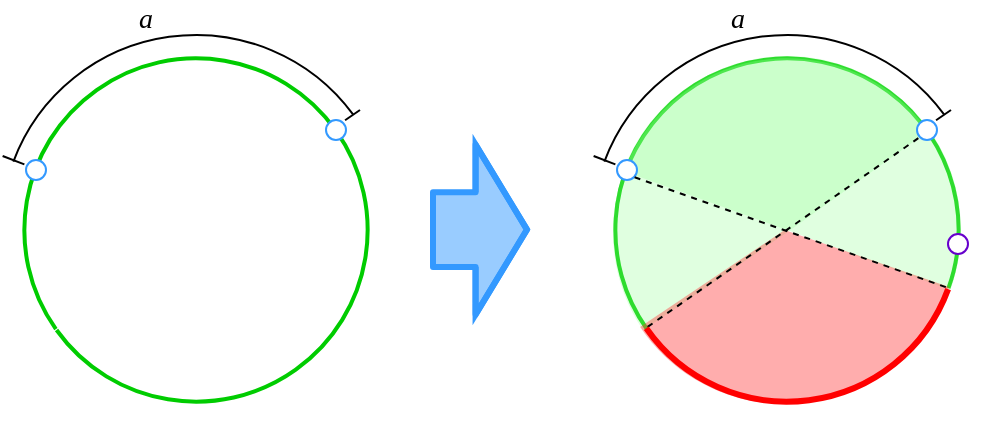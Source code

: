 <mxfile version="12.7.9" type="device"><diagram id="7ZtH8sqobicPuUs-S5Dn" name="Page-1"><mxGraphModel dx="569" dy="299" grid="0" gridSize="10" guides="1" tooltips="1" connect="1" arrows="1" fold="1" page="1" pageScale="1" pageWidth="827" pageHeight="1169" math="0" shadow="0"><root><mxCell id="0"/><mxCell id="1" parent="0"/><mxCell id="ho7z_DRqhhtQIHV7_aZq-20" value="" style="verticalLabelPosition=bottom;verticalAlign=top;html=1;shape=mxgraph.basic.arc;startAngle=0.652;endAngle=0.305;strokeColor=#00CC00;strokeWidth=2;" vertex="1" parent="1"><mxGeometry x="374.69" y="29.19" width="171.62" height="171.62" as="geometry"/></mxCell><mxCell id="ho7z_DRqhhtQIHV7_aZq-35" value="" style="verticalLabelPosition=bottom;verticalAlign=top;html=1;shape=mxgraph.basic.pie;startAngle=0.555;endAngle=0.056;strokeColor=none;strokeWidth=1;fillColor=#99FF99;fontFamily=Georgia;fontSize=14;rotation=90;opacity=30;" vertex="1" parent="1"><mxGeometry x="373.5" y="28" width="174" height="174" as="geometry"/></mxCell><mxCell id="ho7z_DRqhhtQIHV7_aZq-34" value="" style="verticalLabelPosition=bottom;verticalAlign=top;html=1;shape=mxgraph.basic.pie;startAngle=0.405;endAngle=0.901;strokeColor=none;strokeWidth=1;fillColor=#99FF99;fontFamily=Georgia;fontSize=14;rotation=90;opacity=30;" vertex="1" parent="1"><mxGeometry x="373.5" y="29.19" width="174" height="174" as="geometry"/></mxCell><mxCell id="ho7z_DRqhhtQIHV7_aZq-36" value="" style="verticalLabelPosition=bottom;verticalAlign=top;html=1;shape=mxgraph.basic.pie;startAngle=0.053;endAngle=0.406;strokeColor=none;strokeWidth=1;fillColor=#FF3333;fontFamily=Georgia;fontSize=14;rotation=90;opacity=40;" vertex="1" parent="1"><mxGeometry x="372.31" y="28.0" width="174" height="174" as="geometry"/></mxCell><mxCell id="ho7z_DRqhhtQIHV7_aZq-16" value="" style="verticalLabelPosition=bottom;verticalAlign=top;html=1;shape=mxgraph.basic.arc;startAngle=0.652;endAngle=0.651;strokeColor=#00CC00;strokeWidth=2;" vertex="1" parent="1"><mxGeometry x="79.19" y="29.19" width="171.62" height="171.62" as="geometry"/></mxCell><mxCell id="ho7z_DRqhhtQIHV7_aZq-4" value="" style="endArrow=none;dashed=1;html=1;entryX=0;entryY=1;entryDx=0;entryDy=0;" edge="1" parent="1" target="ho7z_DRqhhtQIHV7_aZq-3"><mxGeometry width="50" height="50" relative="1" as="geometry"><mxPoint x="231" y="69" as="sourcePoint"/><mxPoint x="250" y="160" as="targetPoint"/></mxGeometry></mxCell><mxCell id="ho7z_DRqhhtQIHV7_aZq-12" value="" style="group" vertex="1" connectable="0" parent="1"><mxGeometry x="80" y="60" width="160" height="30" as="geometry"/></mxCell><mxCell id="ho7z_DRqhhtQIHV7_aZq-2" value="" style="ellipse;whiteSpace=wrap;html=1;aspect=fixed;strokeColor=#3399FF;" vertex="1" parent="ho7z_DRqhhtQIHV7_aZq-12"><mxGeometry y="20" width="10" height="10" as="geometry"/></mxCell><mxCell id="ho7z_DRqhhtQIHV7_aZq-3" value="" style="ellipse;whiteSpace=wrap;html=1;aspect=fixed;strokeColor=#3399FF;" vertex="1" parent="ho7z_DRqhhtQIHV7_aZq-12"><mxGeometry x="150" width="10" height="10" as="geometry"/></mxCell><mxCell id="ho7z_DRqhhtQIHV7_aZq-14" value="" style="verticalLabelPosition=bottom;verticalAlign=top;html=1;shape=mxgraph.basic.arc;startAngle=0.807;endAngle=0.149;strokeWidth=1;perimeterSpacing=0;" vertex="1" parent="1"><mxGeometry x="67.5" y="17.5" width="195" height="195" as="geometry"/></mxCell><mxCell id="ho7z_DRqhhtQIHV7_aZq-17" value="a" style="text;html=1;strokeColor=none;fillColor=none;align=center;verticalAlign=middle;whiteSpace=wrap;rounded=0;fontSize=14;fontFamily=Georgia;fontStyle=2" vertex="1" parent="1"><mxGeometry x="120" width="40" height="20" as="geometry"/></mxCell><mxCell id="ho7z_DRqhhtQIHV7_aZq-18" value="" style="endArrow=none;html=1;fontFamily=Georgia;fontSize=14;entryX=0.953;entryY=0.014;entryDx=0;entryDy=0;entryPerimeter=0;" edge="1" parent="1" target="ho7z_DRqhhtQIHV7_aZq-3"><mxGeometry width="50" height="50" relative="1" as="geometry"><mxPoint x="247" y="55" as="sourcePoint"/><mxPoint x="240" y="60" as="targetPoint"/></mxGeometry></mxCell><mxCell id="ho7z_DRqhhtQIHV7_aZq-19" value="" style="endArrow=none;html=1;fontFamily=Georgia;fontSize=14;endSize=3;" edge="1" parent="1"><mxGeometry width="50" height="50" relative="1" as="geometry"><mxPoint x="79.19" y="82.163" as="sourcePoint"/><mxPoint x="68.31" y="78" as="targetPoint"/></mxGeometry></mxCell><mxCell id="ho7z_DRqhhtQIHV7_aZq-21" value="" style="endArrow=none;dashed=1;html=1;entryX=0;entryY=1;entryDx=0;entryDy=0;" edge="1" target="ho7z_DRqhhtQIHV7_aZq-24" parent="1"><mxGeometry width="50" height="50" relative="1" as="geometry"><mxPoint x="526.5" y="69" as="sourcePoint"/><mxPoint x="545.5" y="160" as="targetPoint"/></mxGeometry></mxCell><mxCell id="ho7z_DRqhhtQIHV7_aZq-22" value="" style="group" vertex="1" connectable="0" parent="1"><mxGeometry x="375.5" y="60" width="160" height="30" as="geometry"/></mxCell><mxCell id="ho7z_DRqhhtQIHV7_aZq-23" value="" style="ellipse;whiteSpace=wrap;html=1;aspect=fixed;strokeColor=#3399FF;" vertex="1" parent="ho7z_DRqhhtQIHV7_aZq-22"><mxGeometry y="20" width="10" height="10" as="geometry"/></mxCell><mxCell id="ho7z_DRqhhtQIHV7_aZq-24" value="" style="ellipse;whiteSpace=wrap;html=1;aspect=fixed;strokeColor=#3399FF;" vertex="1" parent="ho7z_DRqhhtQIHV7_aZq-22"><mxGeometry x="150" width="10" height="10" as="geometry"/></mxCell><mxCell id="ho7z_DRqhhtQIHV7_aZq-25" value="" style="endArrow=none;dashed=1;html=1;entryX=1;entryY=1;entryDx=0;entryDy=0;exitX=0.967;exitY=0.668;exitDx=0;exitDy=0;exitPerimeter=0;" edge="1" target="ho7z_DRqhhtQIHV7_aZq-23" parent="1"><mxGeometry width="50" height="50" relative="1" as="geometry"><mxPoint x="539.89" y="143.56" as="sourcePoint"/><mxPoint x="587.964" y="69.996" as="targetPoint"/></mxGeometry></mxCell><mxCell id="ho7z_DRqhhtQIHV7_aZq-26" value="" style="endArrow=none;dashed=1;html=1;entryX=0;entryY=1;entryDx=0;entryDy=0;exitX=0.09;exitY=0.785;exitDx=0;exitDy=0;exitPerimeter=0;" edge="1" target="ho7z_DRqhhtQIHV7_aZq-24" parent="1"><mxGeometry width="50" height="50" relative="1" as="geometry"><mxPoint x="390.8" y="163.45" as="sourcePoint"/><mxPoint x="526.964" y="68.536" as="targetPoint"/></mxGeometry></mxCell><mxCell id="ho7z_DRqhhtQIHV7_aZq-27" value="" style="verticalLabelPosition=bottom;verticalAlign=top;html=1;shape=mxgraph.basic.arc;startAngle=0.807;endAngle=0.149;strokeWidth=1;perimeterSpacing=0;" vertex="1" parent="1"><mxGeometry x="363" y="17.5" width="195" height="195" as="geometry"/></mxCell><mxCell id="ho7z_DRqhhtQIHV7_aZq-28" value="" style="verticalLabelPosition=bottom;verticalAlign=top;html=1;shape=mxgraph.basic.arc;startAngle=0.306;endAngle=0.653;strokeColor=#FF0000;strokeWidth=3;" vertex="1" parent="1"><mxGeometry x="374.69" y="29.19" width="171.62" height="171.62" as="geometry"/></mxCell><mxCell id="ho7z_DRqhhtQIHV7_aZq-29" value="a" style="text;html=1;strokeColor=none;fillColor=none;align=center;verticalAlign=middle;whiteSpace=wrap;rounded=0;fontSize=14;fontFamily=Georgia;fontStyle=2" vertex="1" parent="1"><mxGeometry x="415.5" width="40" height="20" as="geometry"/></mxCell><mxCell id="ho7z_DRqhhtQIHV7_aZq-30" value="" style="endArrow=none;html=1;fontFamily=Georgia;fontSize=14;entryX=0.953;entryY=0.014;entryDx=0;entryDy=0;entryPerimeter=0;" edge="1" target="ho7z_DRqhhtQIHV7_aZq-24" parent="1"><mxGeometry width="50" height="50" relative="1" as="geometry"><mxPoint x="542.5" y="55" as="sourcePoint"/><mxPoint x="535.5" y="60" as="targetPoint"/></mxGeometry></mxCell><mxCell id="ho7z_DRqhhtQIHV7_aZq-31" value="" style="endArrow=none;html=1;fontFamily=Georgia;fontSize=14;endSize=3;" edge="1" source="ho7z_DRqhhtQIHV7_aZq-28" parent="1"><mxGeometry width="50" height="50" relative="1" as="geometry"><mxPoint x="375.5" y="82.77" as="sourcePoint"/><mxPoint x="363.81" y="78" as="targetPoint"/></mxGeometry></mxCell><mxCell id="ho7z_DRqhhtQIHV7_aZq-32" value="" style="shape=flexArrow;endArrow=classic;html=1;strokeColor=#3399FF;strokeWidth=3;fontFamily=Tahoma;fontSize=14;endWidth=44.571;endSize=7.571;width=35.429;fillColor=#99CCFF;" edge="1" parent="1"><mxGeometry width="50" height="50" relative="1" as="geometry"><mxPoint x="282" y="114.8" as="sourcePoint"/><mxPoint x="332" y="114.8" as="targetPoint"/><Array as="points"><mxPoint x="302" y="114.8"/></Array></mxGeometry></mxCell><mxCell id="ho7z_DRqhhtQIHV7_aZq-33" value="" style="ellipse;whiteSpace=wrap;html=1;aspect=fixed;strokeColor=#6600CC;" vertex="1" parent="1"><mxGeometry x="541" y="117" width="10" height="10" as="geometry"/></mxCell></root></mxGraphModel></diagram></mxfile>
